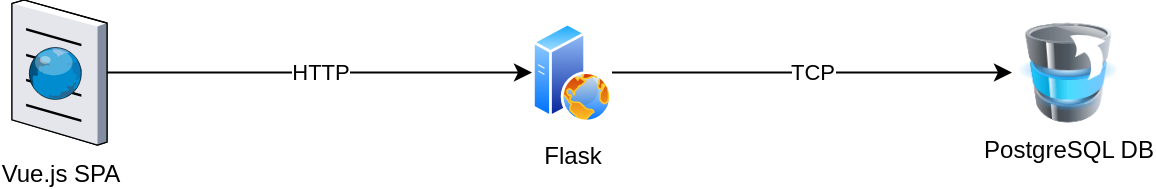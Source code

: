 <mxfile version="16.1.2" type="device" pages="2"><diagram id="4PFydTnfUx-I20zfTmL3" name="Architecture v1"><mxGraphModel dx="860" dy="611" grid="1" gridSize="10" guides="1" tooltips="1" connect="1" arrows="1" fold="1" page="1" pageScale="1" pageWidth="827" pageHeight="1169" math="0" shadow="0"><root><mxCell id="0"/><mxCell id="1" parent="0"/><mxCell id="UeyJGTF1b4ow7Xmzt8QG-4" value="TCP" style="edgeStyle=orthogonalEdgeStyle;rounded=0;orthogonalLoop=1;jettySize=auto;html=1;" parent="1" source="UeyJGTF1b4ow7Xmzt8QG-1" target="UeyJGTF1b4ow7Xmzt8QG-3" edge="1"><mxGeometry relative="1" as="geometry"/></mxCell><mxCell id="UeyJGTF1b4ow7Xmzt8QG-1" value="Flask&lt;br&gt;" style="aspect=fixed;perimeter=ellipsePerimeter;html=1;align=center;shadow=0;dashed=0;spacingTop=3;image;image=img/lib/active_directory/web_server.svg;" parent="1" vertex="1"><mxGeometry x="280" y="111.25" width="40" height="50" as="geometry"/></mxCell><mxCell id="UeyJGTF1b4ow7Xmzt8QG-3" value="PostgreSQL DB" style="image;html=1;image=img/lib/clip_art/computers/Database_Move_Stack_128x128.png" parent="1" vertex="1"><mxGeometry x="520" y="111.25" width="56" height="50" as="geometry"/></mxCell><mxCell id="UeyJGTF1b4ow7Xmzt8QG-6" value="HTTP" style="edgeStyle=orthogonalEdgeStyle;rounded=0;orthogonalLoop=1;jettySize=auto;html=1;" parent="1" source="UeyJGTF1b4ow7Xmzt8QG-5" target="UeyJGTF1b4ow7Xmzt8QG-1" edge="1"><mxGeometry relative="1" as="geometry"/></mxCell><mxCell id="UeyJGTF1b4ow7Xmzt8QG-5" value="Vue.js SPA" style="verticalLabelPosition=bottom;sketch=0;aspect=fixed;html=1;verticalAlign=top;strokeColor=none;align=center;outlineConnect=0;shape=mxgraph.citrix.browser;" parent="1" vertex="1"><mxGeometry x="20" y="100" width="47.5" height="72.5" as="geometry"/></mxCell></root></mxGraphModel></diagram><diagram id="n4QDiTYSy1puKEdeTw-R" name="Docker Architecture"><mxGraphModel dx="2282" dy="2203" grid="0" gridSize="10" guides="1" tooltips="1" connect="1" arrows="1" fold="1" page="1" pageScale="1" pageWidth="827" pageHeight="1169" math="0" shadow="0"><root><mxCell id="UQSz4FWqYD-sj9omqzkm-0"/><mxCell id="UQSz4FWqYD-sj9omqzkm-1" parent="UQSz4FWqYD-sj9omqzkm-0"/><mxCell id="AKkJPZC6HCYaDCLV4z_r-2" value="" style="group" vertex="1" connectable="0" parent="UQSz4FWqYD-sj9omqzkm-1"><mxGeometry x="-356" y="-151" width="1251" height="1007" as="geometry"/></mxCell><mxCell id="AKkJPZC6HCYaDCLV4z_r-0" value="" style="rounded=1;whiteSpace=wrap;html=1;" vertex="1" parent="AKkJPZC6HCYaDCLV4z_r-2"><mxGeometry width="1251" height="656.739" as="geometry"/></mxCell><mxCell id="AKkJPZC6HCYaDCLV4z_r-1" value="DockerCompose" style="text;html=1;strokeColor=none;fillColor=none;align=center;verticalAlign=middle;whiteSpace=wrap;rounded=0;" vertex="1" parent="AKkJPZC6HCYaDCLV4z_r-2"><mxGeometry x="273.656" y="527.0" width="625.5" height="328.37" as="geometry"/></mxCell><mxCell id="87Vxl1CxATY-UchtOa7q-11" value="" style="group" parent="AKkJPZC6HCYaDCLV4z_r-2" vertex="1" connectable="0"><mxGeometry x="191" y="106" width="326.25" height="422" as="geometry"/></mxCell><mxCell id="87Vxl1CxATY-UchtOa7q-12" value="" style="rounded=1;whiteSpace=wrap;html=1;" parent="87Vxl1CxATY-UchtOa7q-11" vertex="1"><mxGeometry x="18.643" y="31.259" width="307.607" height="390.741" as="geometry"/></mxCell><mxCell id="87Vxl1CxATY-UchtOa7q-13" value="" style="sketch=0;aspect=fixed;html=1;points=[];align=center;image;fontSize=12;image=img/lib/mscae/Docker.svg;" parent="87Vxl1CxATY-UchtOa7q-11" vertex="1"><mxGeometry width="37.378" height="30.65" as="geometry"/></mxCell><mxCell id="87Vxl1CxATY-UchtOa7q-14" value="&lt;span style=&quot;color: rgb(0 , 0 , 0) ; font-family: &amp;#34;helvetica&amp;#34; ; font-size: 12px ; font-style: normal ; font-weight: 400 ; letter-spacing: normal ; text-align: center ; text-indent: 0px ; text-transform: none ; word-spacing: 0px ; background-color: rgb(248 , 249 , 250) ; display: inline ; float: none&quot;&gt;NGINX exposes HTTP:80&lt;/span&gt;" style="text;whiteSpace=wrap;html=1;" parent="87Vxl1CxATY-UchtOa7q-11" vertex="1"><mxGeometry x="86.389" y="-6.67" width="194.464" height="44.255" as="geometry"/></mxCell><mxCell id="87Vxl1CxATY-UchtOa7q-4" value="Vue.js SPA" style="verticalLabelPosition=bottom;sketch=0;aspect=fixed;html=1;verticalAlign=top;strokeColor=none;align=center;outlineConnect=0;shape=mxgraph.citrix.browser;" parent="87Vxl1CxATY-UchtOa7q-11" vertex="1"><mxGeometry x="125" y="99" width="47.5" height="72.5" as="geometry"/></mxCell><mxCell id="AKkJPZC6HCYaDCLV4z_r-5" value="reverse proxy /api" style="verticalLabelPosition=bottom;sketch=0;aspect=fixed;html=1;verticalAlign=top;strokeColor=none;align=center;outlineConnect=0;shape=mxgraph.citrix.browser;" vertex="1" parent="87Vxl1CxATY-UchtOa7q-11"><mxGeometry x="125" y="235" width="47.5" height="72.5" as="geometry"/></mxCell><mxCell id="87Vxl1CxATY-UchtOa7q-8" value="exposes HTTP API: 3000" style="group" parent="UQSz4FWqYD-sj9omqzkm-1" vertex="1" connectable="0"><mxGeometry x="204" y="6" width="203" height="267" as="geometry"/></mxCell><mxCell id="87Vxl1CxATY-UchtOa7q-9" value="" style="rounded=1;whiteSpace=wrap;html=1;" parent="87Vxl1CxATY-UchtOa7q-8" vertex="1"><mxGeometry x="11.6" y="19.778" width="191.4" height="247.222" as="geometry"/></mxCell><mxCell id="87Vxl1CxATY-UchtOa7q-10" value="" style="sketch=0;aspect=fixed;html=1;points=[];align=center;image;fontSize=12;image=img/lib/mscae/Docker.svg;" parent="87Vxl1CxATY-UchtOa7q-8" vertex="1"><mxGeometry width="29" height="23.78" as="geometry"/></mxCell><mxCell id="87Vxl1CxATY-UchtOa7q-7" value="exposed only in docker" style="group" parent="UQSz4FWqYD-sj9omqzkm-1" vertex="1" connectable="0"><mxGeometry x="454" y="10" width="203" height="267" as="geometry"/></mxCell><mxCell id="87Vxl1CxATY-UchtOa7q-6" value="" style="rounded=1;whiteSpace=wrap;html=1;" parent="87Vxl1CxATY-UchtOa7q-7" vertex="1"><mxGeometry x="11.6" y="19.778" width="191.4" height="247.222" as="geometry"/></mxCell><mxCell id="87Vxl1CxATY-UchtOa7q-5" value="" style="sketch=0;aspect=fixed;html=1;points=[];align=center;image;fontSize=12;image=img/lib/mscae/Docker.svg;" parent="87Vxl1CxATY-UchtOa7q-7" vertex="1"><mxGeometry width="29" height="23.78" as="geometry"/></mxCell><mxCell id="87Vxl1CxATY-UchtOa7q-0" value="TCP" style="edgeStyle=orthogonalEdgeStyle;rounded=0;orthogonalLoop=1;jettySize=auto;html=1;" parent="UQSz4FWqYD-sj9omqzkm-1" source="87Vxl1CxATY-UchtOa7q-1" target="87Vxl1CxATY-UchtOa7q-2" edge="1"><mxGeometry relative="1" as="geometry"/></mxCell><mxCell id="87Vxl1CxATY-UchtOa7q-1" value="Flask&lt;br&gt;" style="aspect=fixed;perimeter=ellipsePerimeter;html=1;align=center;shadow=0;dashed=0;spacingTop=3;image;image=img/lib/active_directory/web_server.svg;" parent="UQSz4FWqYD-sj9omqzkm-1" vertex="1"><mxGeometry x="280" y="111.25" width="40" height="50" as="geometry"/></mxCell><mxCell id="87Vxl1CxATY-UchtOa7q-2" value="PostgreSQL DB" style="image;html=1;image=img/lib/clip_art/computers/Database_Move_Stack_128x128.png" parent="UQSz4FWqYD-sj9omqzkm-1" vertex="1"><mxGeometry x="520" y="111.25" width="56" height="50" as="geometry"/></mxCell><mxCell id="87Vxl1CxATY-UchtOa7q-3" value="HTTP" style="edgeStyle=orthogonalEdgeStyle;rounded=0;orthogonalLoop=1;jettySize=auto;html=1;" parent="UQSz4FWqYD-sj9omqzkm-1" source="87Vxl1CxATY-UchtOa7q-4" target="87Vxl1CxATY-UchtOa7q-1" edge="1"><mxGeometry relative="1" as="geometry"/></mxCell><mxCell id="AKkJPZC6HCYaDCLV4z_r-3" value="" style="sketch=0;aspect=fixed;html=1;points=[];align=center;image;fontSize=12;image=img/lib/mscae/Docker.svg;" vertex="1" parent="UQSz4FWqYD-sj9omqzkm-1"><mxGeometry x="-342" y="-183" width="29" height="23.78" as="geometry"/></mxCell><mxCell id="AKkJPZC6HCYaDCLV4z_r-6" style="edgeStyle=orthogonalEdgeStyle;rounded=0;orthogonalLoop=1;jettySize=auto;html=1;" edge="1" parent="UQSz4FWqYD-sj9omqzkm-1" source="AKkJPZC6HCYaDCLV4z_r-5" target="87Vxl1CxATY-UchtOa7q-9"><mxGeometry relative="1" as="geometry"/></mxCell><mxCell id="AKkJPZC6HCYaDCLV4z_r-8" value="HTTP port 80" style="edgeStyle=orthogonalEdgeStyle;rounded=0;orthogonalLoop=1;jettySize=auto;html=1;" edge="1" parent="UQSz4FWqYD-sj9omqzkm-1" source="AKkJPZC6HCYaDCLV4z_r-7" target="AKkJPZC6HCYaDCLV4z_r-0"><mxGeometry relative="1" as="geometry"/></mxCell><mxCell id="AKkJPZC6HCYaDCLV4z_r-7" value="" style="verticalLabelPosition=bottom;html=1;verticalAlign=top;align=center;strokeColor=none;fillColor=#00BEF2;shape=mxgraph.azure.user;" vertex="1" parent="UQSz4FWqYD-sj9omqzkm-1"><mxGeometry x="-768" y="55" width="47.5" height="50" as="geometry"/></mxCell><mxCell id="AKkJPZC6HCYaDCLV4z_r-10" value="HTTP:8080&lt;br&gt;" style="endArrow=classic;html=1;rounded=0;fillColor=#f8cecc;strokeColor=#b85450;strokeWidth=4;" edge="1" parent="UQSz4FWqYD-sj9omqzkm-1" target="87Vxl1CxATY-UchtOa7q-12"><mxGeometry width="50" height="50" relative="1" as="geometry"><mxPoint x="-350" y="185" as="sourcePoint"/><mxPoint x="-343" y="135" as="targetPoint"/></mxGeometry></mxCell></root></mxGraphModel></diagram></mxfile>